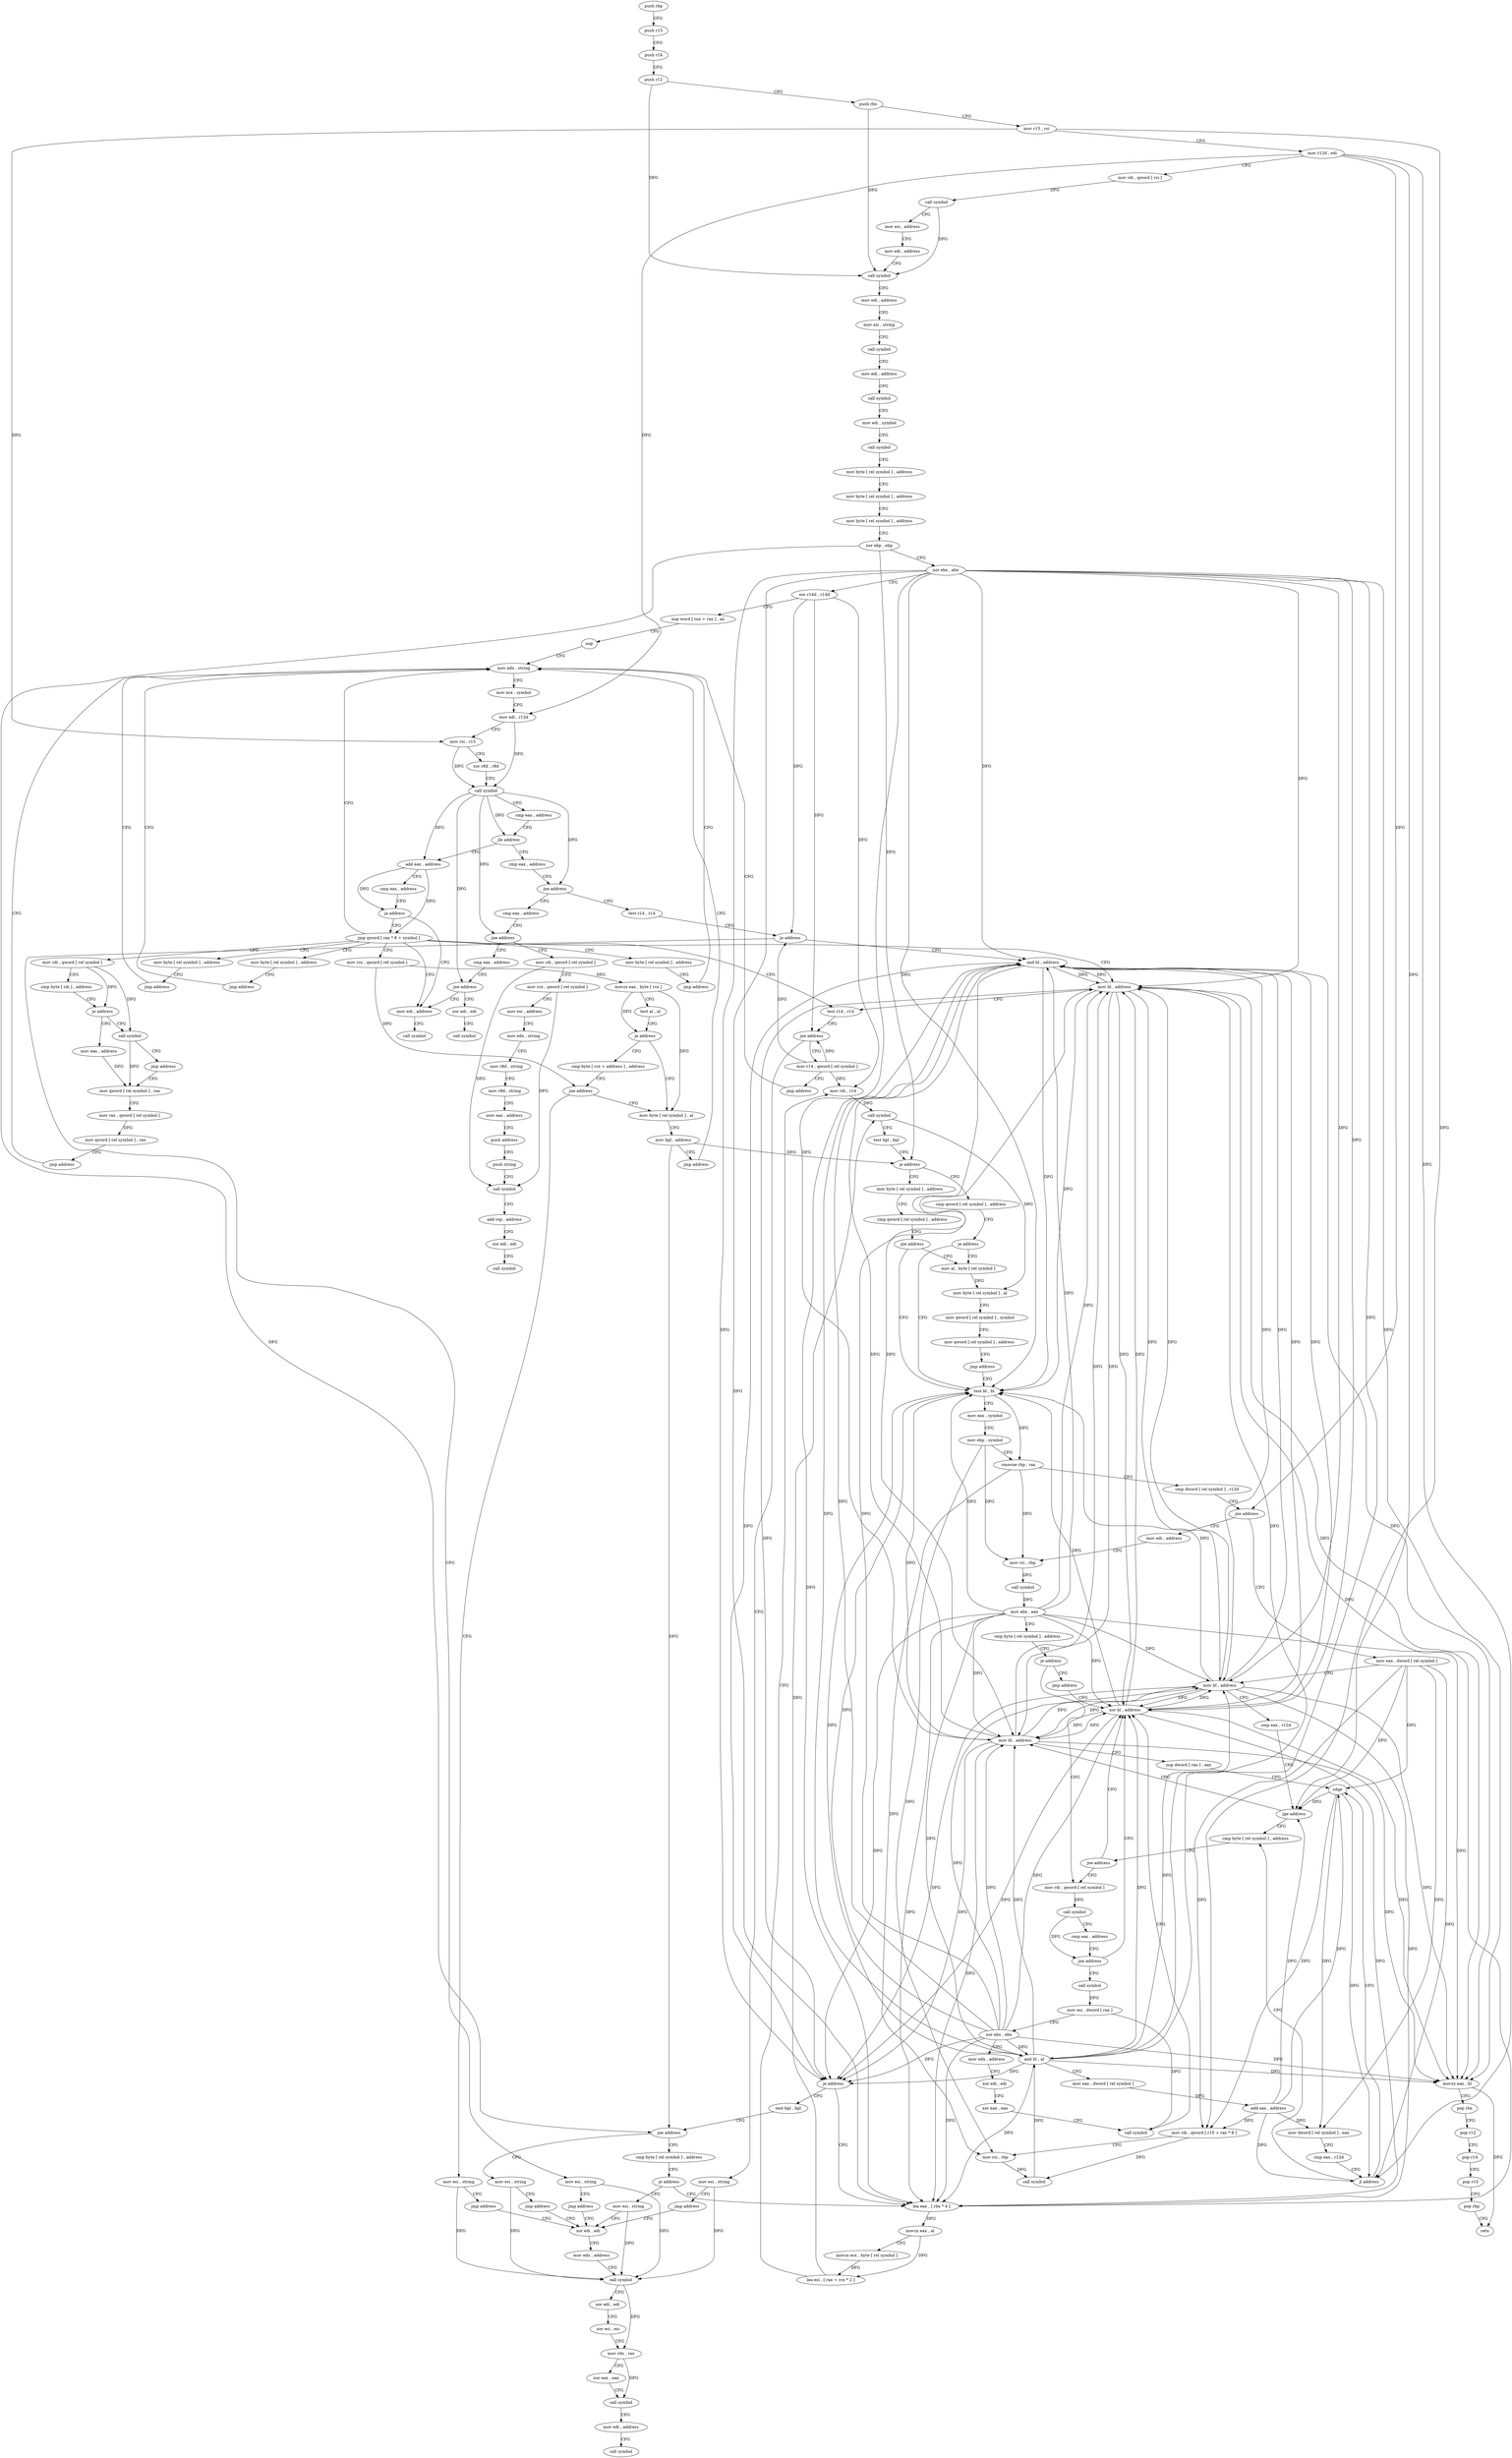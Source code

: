 digraph "func" {
"4201440" [label = "push rbp" ]
"4201441" [label = "push r15" ]
"4201443" [label = "push r14" ]
"4201445" [label = "push r12" ]
"4201447" [label = "push rbx" ]
"4201448" [label = "mov r15 , rsi" ]
"4201451" [label = "mov r12d , edi" ]
"4201454" [label = "mov rdi , qword [ rsi ]" ]
"4201457" [label = "call symbol" ]
"4201462" [label = "mov esi , address" ]
"4201467" [label = "mov edi , address" ]
"4201472" [label = "call symbol" ]
"4201477" [label = "mov edi , address" ]
"4201482" [label = "mov esi , string" ]
"4201487" [label = "call symbol" ]
"4201492" [label = "mov edi , address" ]
"4201497" [label = "call symbol" ]
"4201502" [label = "mov edi , symbol" ]
"4201507" [label = "call symbol" ]
"4201512" [label = "mov byte [ rel symbol ] , address" ]
"4201519" [label = "mov byte [ rel symbol ] , address" ]
"4201526" [label = "mov byte [ rel symbol ] , address" ]
"4201533" [label = "xor ebp , ebp" ]
"4201535" [label = "xor ebx , ebx" ]
"4201537" [label = "xor r14d , r14d" ]
"4201540" [label = "nop word [ rax + rax ] , ax" ]
"4201550" [label = "nop" ]
"4201552" [label = "mov edx , string" ]
"4201739" [label = "cmp eax , address" ]
"4201742" [label = "jne address" ]
"4202064" [label = "cmp eax , address" ]
"4201748" [label = "test r14 , r14" ]
"4201585" [label = "add eax , address" ]
"4201588" [label = "cmp eax , address" ]
"4201591" [label = "ja address" ]
"4202149" [label = "mov edi , address" ]
"4201597" [label = "jmp qword [ rax * 8 + symbol ]" ]
"4202069" [label = "jne address" ]
"4202135" [label = "cmp eax , address" ]
"4202071" [label = "mov rdi , qword [ rel symbol ]" ]
"4201751" [label = "je address" ]
"4202173" [label = "mov esi , string" ]
"4201757" [label = "and bl , address" ]
"4202154" [label = "call symbol" ]
"4201604" [label = "mov bl , address" ]
"4201606" [label = "test r14 , r14" ]
"4201624" [label = "mov byte [ rel symbol ] , address" ]
"4201633" [label = "mov byte [ rel symbol ] , address" ]
"4201642" [label = "mov rdi , qword [ rel symbol ]" ]
"4201661" [label = "mov byte [ rel symbol ] , address" ]
"4201670" [label = "mov rcx , qword [ rel symbol ]" ]
"4202140" [label = "jne address" ]
"4202142" [label = "xor edi , edi" ]
"4202078" [label = "mov rcx , qword [ rel symbol ]" ]
"4202085" [label = "mov esi , address" ]
"4202090" [label = "mov edx , string" ]
"4202095" [label = "mov r8d , string" ]
"4202101" [label = "mov r9d , string" ]
"4202107" [label = "mov eax , address" ]
"4202112" [label = "push address" ]
"4202114" [label = "push string" ]
"4202119" [label = "call symbol" ]
"4202124" [label = "add rsp , address" ]
"4202128" [label = "xor edi , edi" ]
"4202130" [label = "call symbol" ]
"4202178" [label = "jmp address" ]
"4202192" [label = "xor edi , edi" ]
"4201760" [label = "je address" ]
"4201784" [label = "lea eax , [ rbx * 4 ]" ]
"4201762" [label = "test bpl , bpl" ]
"4201557" [label = "mov ecx , symbol" ]
"4201562" [label = "mov edi , r12d" ]
"4201565" [label = "mov rsi , r15" ]
"4201568" [label = "xor r8d , r8d" ]
"4201571" [label = "call symbol" ]
"4201576" [label = "cmp eax , address" ]
"4201579" [label = "jle address" ]
"4201609" [label = "jne address" ]
"4202159" [label = "mov esi , string" ]
"4201615" [label = "mov r14 , qword [ rel symbol ]" ]
"4201631" [label = "jmp address" ]
"4201640" [label = "jmp address" ]
"4201649" [label = "cmp byte [ rdi ] , address" ]
"4201652" [label = "je address" ]
"4201708" [label = "mov eax , address" ]
"4201654" [label = "call symbol" ]
"4201668" [label = "jmp address" ]
"4201677" [label = "movzx eax , byte [ rcx ]" ]
"4201680" [label = "test al , al" ]
"4201682" [label = "je address" ]
"4201694" [label = "mov byte [ rel symbol ] , al" ]
"4201684" [label = "cmp byte [ rcx + address ] , address" ]
"4202144" [label = "call symbol" ]
"4202194" [label = "mov edx , address" ]
"4202199" [label = "call symbol" ]
"4202204" [label = "xor edi , edi" ]
"4202206" [label = "xor esi , esi" ]
"4202208" [label = "mov rdx , rax" ]
"4202211" [label = "xor eax , eax" ]
"4202213" [label = "call symbol" ]
"4202218" [label = "mov edi , address" ]
"4202223" [label = "call symbol" ]
"4201791" [label = "movzx eax , al" ]
"4201794" [label = "movzx ecx , byte [ rel symbol ]" ]
"4201801" [label = "lea esi , [ rax + rcx * 2 ]" ]
"4201804" [label = "mov rdi , r14" ]
"4201807" [label = "call symbol" ]
"4201812" [label = "test bpl , bpl" ]
"4201815" [label = "je address" ]
"4202004" [label = "mov byte [ rel symbol ] , address" ]
"4201821" [label = "cmp qword [ rel symbol ] , address" ]
"4201765" [label = "jne address" ]
"4202180" [label = "mov esi , string" ]
"4201771" [label = "cmp byte [ rel symbol ] , address" ]
"4202164" [label = "jmp address" ]
"4201622" [label = "jmp address" ]
"4201713" [label = "mov qword [ rel symbol ] , rax" ]
"4201659" [label = "jmp address" ]
"4201700" [label = "mov bpl , address" ]
"4201703" [label = "jmp address" ]
"4201688" [label = "jne address" ]
"4202166" [label = "mov esi , string" ]
"4202011" [label = "cmp qword [ rel symbol ] , address" ]
"4202019" [label = "jne address" ]
"4201835" [label = "test bl , bl" ]
"4202025" [label = "mov al , byte [ rel symbol ]" ]
"4201829" [label = "je address" ]
"4202185" [label = "jmp address" ]
"4201778" [label = "je address" ]
"4202187" [label = "mov esi , string" ]
"4201720" [label = "mov rax , qword [ rel symbol ]" ]
"4201727" [label = "mov qword [ rel symbol ] , rax" ]
"4201734" [label = "jmp address" ]
"4202171" [label = "jmp address" ]
"4201837" [label = "mov eax , symbol" ]
"4201842" [label = "mov ebp , symbol" ]
"4201847" [label = "cmovne rbp , rax" ]
"4201851" [label = "cmp dword [ rel symbol ] , r12d" ]
"4201858" [label = "jne address" ]
"4201886" [label = "mov eax , dword [ rel symbol ]" ]
"4201860" [label = "mov edi , address" ]
"4202031" [label = "mov byte [ rel symbol ] , al" ]
"4202037" [label = "mov qword [ rel symbol ] , symbol" ]
"4202048" [label = "mov qword [ rel symbol ] , address" ]
"4202059" [label = "jmp address" ]
"4201892" [label = "mov bl , address" ]
"4201894" [label = "cmp eax , r12d" ]
"4201897" [label = "jge address" ]
"4201940" [label = "cmp byte [ rel symbol ] , address" ]
"4201899" [label = "mov bl , address" ]
"4201865" [label = "mov rsi , rbp" ]
"4201868" [label = "call symbol" ]
"4201873" [label = "mov ebx , eax" ]
"4201875" [label = "cmp byte [ rel symbol ] , address" ]
"4201882" [label = "je address" ]
"4201949" [label = "mov rdi , qword [ rel symbol ]" ]
"4201884" [label = "jmp address" ]
"4201947" [label = "jne address" ]
"4201989" [label = "xor bl , address" ]
"4201901" [label = "nop dword [ rax ] , eax" ]
"4201904" [label = "cdqe" ]
"4201956" [label = "call symbol" ]
"4201961" [label = "cmp eax , address" ]
"4201964" [label = "jne address" ]
"4201966" [label = "call symbol" ]
"4201992" [label = "movzx eax , bl" ]
"4201995" [label = "pop rbx" ]
"4201996" [label = "pop r12" ]
"4201998" [label = "pop r14" ]
"4202000" [label = "pop r15" ]
"4202002" [label = "pop rbp" ]
"4202003" [label = "retn" ]
"4201906" [label = "mov rdi , qword [ r15 + rax * 8 ]" ]
"4201910" [label = "mov rsi , rbp" ]
"4201913" [label = "call symbol" ]
"4201918" [label = "and bl , al" ]
"4201920" [label = "mov eax , dword [ rel symbol ]" ]
"4201926" [label = "add eax , address" ]
"4201929" [label = "mov dword [ rel symbol ] , eax" ]
"4201935" [label = "cmp eax , r12d" ]
"4201938" [label = "jl address" ]
"4201971" [label = "mov esi , dword [ rax ]" ]
"4201973" [label = "xor ebx , ebx" ]
"4201975" [label = "mov edx , address" ]
"4201980" [label = "xor edi , edi" ]
"4201982" [label = "xor eax , eax" ]
"4201984" [label = "call symbol" ]
"4201440" -> "4201441" [ label = "CFG" ]
"4201441" -> "4201443" [ label = "CFG" ]
"4201443" -> "4201445" [ label = "CFG" ]
"4201445" -> "4201447" [ label = "CFG" ]
"4201445" -> "4201472" [ label = "DFG" ]
"4201447" -> "4201448" [ label = "CFG" ]
"4201447" -> "4201472" [ label = "DFG" ]
"4201448" -> "4201451" [ label = "CFG" ]
"4201448" -> "4201565" [ label = "DFG" ]
"4201448" -> "4201906" [ label = "DFG" ]
"4201451" -> "4201454" [ label = "CFG" ]
"4201451" -> "4201562" [ label = "DFG" ]
"4201451" -> "4201858" [ label = "DFG" ]
"4201451" -> "4201897" [ label = "DFG" ]
"4201451" -> "4201938" [ label = "DFG" ]
"4201454" -> "4201457" [ label = "DFG" ]
"4201457" -> "4201462" [ label = "CFG" ]
"4201457" -> "4201472" [ label = "DFG" ]
"4201462" -> "4201467" [ label = "CFG" ]
"4201467" -> "4201472" [ label = "CFG" ]
"4201472" -> "4201477" [ label = "CFG" ]
"4201477" -> "4201482" [ label = "CFG" ]
"4201482" -> "4201487" [ label = "CFG" ]
"4201487" -> "4201492" [ label = "CFG" ]
"4201492" -> "4201497" [ label = "CFG" ]
"4201497" -> "4201502" [ label = "CFG" ]
"4201502" -> "4201507" [ label = "CFG" ]
"4201507" -> "4201512" [ label = "CFG" ]
"4201512" -> "4201519" [ label = "CFG" ]
"4201519" -> "4201526" [ label = "CFG" ]
"4201526" -> "4201533" [ label = "CFG" ]
"4201533" -> "4201535" [ label = "CFG" ]
"4201533" -> "4201815" [ label = "DFG" ]
"4201533" -> "4201765" [ label = "DFG" ]
"4201535" -> "4201537" [ label = "CFG" ]
"4201535" -> "4201757" [ label = "DFG" ]
"4201535" -> "4201760" [ label = "DFG" ]
"4201535" -> "4201604" [ label = "DFG" ]
"4201535" -> "4201784" [ label = "DFG" ]
"4201535" -> "4201835" [ label = "DFG" ]
"4201535" -> "4201892" [ label = "DFG" ]
"4201535" -> "4201899" [ label = "DFG" ]
"4201535" -> "4201989" [ label = "DFG" ]
"4201535" -> "4201992" [ label = "DFG" ]
"4201535" -> "4201918" [ label = "DFG" ]
"4201537" -> "4201540" [ label = "CFG" ]
"4201537" -> "4201751" [ label = "DFG" ]
"4201537" -> "4201609" [ label = "DFG" ]
"4201537" -> "4201804" [ label = "DFG" ]
"4201540" -> "4201550" [ label = "CFG" ]
"4201550" -> "4201552" [ label = "CFG" ]
"4201552" -> "4201557" [ label = "CFG" ]
"4201739" -> "4201742" [ label = "CFG" ]
"4201742" -> "4202064" [ label = "CFG" ]
"4201742" -> "4201748" [ label = "CFG" ]
"4202064" -> "4202069" [ label = "CFG" ]
"4201748" -> "4201751" [ label = "CFG" ]
"4201585" -> "4201588" [ label = "CFG" ]
"4201585" -> "4201591" [ label = "DFG" ]
"4201585" -> "4201597" [ label = "DFG" ]
"4201588" -> "4201591" [ label = "CFG" ]
"4201591" -> "4202149" [ label = "CFG" ]
"4201591" -> "4201597" [ label = "CFG" ]
"4202149" -> "4202154" [ label = "CFG" ]
"4201597" -> "4201552" [ label = "CFG" ]
"4201597" -> "4201604" [ label = "CFG" ]
"4201597" -> "4201606" [ label = "CFG" ]
"4201597" -> "4201624" [ label = "CFG" ]
"4201597" -> "4201633" [ label = "CFG" ]
"4201597" -> "4201642" [ label = "CFG" ]
"4201597" -> "4201661" [ label = "CFG" ]
"4201597" -> "4201670" [ label = "CFG" ]
"4201597" -> "4202149" [ label = "CFG" ]
"4202069" -> "4202135" [ label = "CFG" ]
"4202069" -> "4202071" [ label = "CFG" ]
"4202135" -> "4202140" [ label = "CFG" ]
"4202071" -> "4202078" [ label = "CFG" ]
"4202071" -> "4202119" [ label = "DFG" ]
"4201751" -> "4202173" [ label = "CFG" ]
"4201751" -> "4201757" [ label = "CFG" ]
"4202173" -> "4202178" [ label = "CFG" ]
"4202173" -> "4202199" [ label = "DFG" ]
"4201757" -> "4201760" [ label = "DFG" ]
"4201757" -> "4201604" [ label = "DFG" ]
"4201757" -> "4201784" [ label = "DFG" ]
"4201757" -> "4201835" [ label = "DFG" ]
"4201757" -> "4201892" [ label = "DFG" ]
"4201757" -> "4201899" [ label = "DFG" ]
"4201757" -> "4201989" [ label = "DFG" ]
"4201757" -> "4201992" [ label = "DFG" ]
"4201604" -> "4201606" [ label = "CFG" ]
"4201604" -> "4201757" [ label = "DFG" ]
"4201604" -> "4201760" [ label = "DFG" ]
"4201604" -> "4201784" [ label = "DFG" ]
"4201604" -> "4201835" [ label = "DFG" ]
"4201604" -> "4201892" [ label = "DFG" ]
"4201604" -> "4201899" [ label = "DFG" ]
"4201604" -> "4201989" [ label = "DFG" ]
"4201604" -> "4201992" [ label = "DFG" ]
"4201606" -> "4201609" [ label = "CFG" ]
"4201624" -> "4201631" [ label = "CFG" ]
"4201633" -> "4201640" [ label = "CFG" ]
"4201642" -> "4201649" [ label = "CFG" ]
"4201642" -> "4201652" [ label = "DFG" ]
"4201642" -> "4201654" [ label = "DFG" ]
"4201661" -> "4201668" [ label = "CFG" ]
"4201670" -> "4201677" [ label = "DFG" ]
"4201670" -> "4201688" [ label = "DFG" ]
"4202140" -> "4202149" [ label = "CFG" ]
"4202140" -> "4202142" [ label = "CFG" ]
"4202142" -> "4202144" [ label = "CFG" ]
"4202078" -> "4202085" [ label = "CFG" ]
"4202078" -> "4202119" [ label = "DFG" ]
"4202085" -> "4202090" [ label = "CFG" ]
"4202090" -> "4202095" [ label = "CFG" ]
"4202095" -> "4202101" [ label = "CFG" ]
"4202101" -> "4202107" [ label = "CFG" ]
"4202107" -> "4202112" [ label = "CFG" ]
"4202112" -> "4202114" [ label = "CFG" ]
"4202114" -> "4202119" [ label = "CFG" ]
"4202119" -> "4202124" [ label = "CFG" ]
"4202124" -> "4202128" [ label = "CFG" ]
"4202128" -> "4202130" [ label = "CFG" ]
"4202178" -> "4202192" [ label = "CFG" ]
"4202192" -> "4202194" [ label = "CFG" ]
"4201760" -> "4201784" [ label = "CFG" ]
"4201760" -> "4201762" [ label = "CFG" ]
"4201784" -> "4201791" [ label = "DFG" ]
"4201762" -> "4201765" [ label = "CFG" ]
"4201557" -> "4201562" [ label = "CFG" ]
"4201562" -> "4201565" [ label = "CFG" ]
"4201562" -> "4201571" [ label = "DFG" ]
"4201565" -> "4201568" [ label = "CFG" ]
"4201565" -> "4201571" [ label = "DFG" ]
"4201568" -> "4201571" [ label = "CFG" ]
"4201571" -> "4201576" [ label = "CFG" ]
"4201571" -> "4201579" [ label = "DFG" ]
"4201571" -> "4201742" [ label = "DFG" ]
"4201571" -> "4201585" [ label = "DFG" ]
"4201571" -> "4202069" [ label = "DFG" ]
"4201571" -> "4202140" [ label = "DFG" ]
"4201576" -> "4201579" [ label = "CFG" ]
"4201579" -> "4201739" [ label = "CFG" ]
"4201579" -> "4201585" [ label = "CFG" ]
"4201609" -> "4202159" [ label = "CFG" ]
"4201609" -> "4201615" [ label = "CFG" ]
"4202159" -> "4202164" [ label = "CFG" ]
"4202159" -> "4202199" [ label = "DFG" ]
"4201615" -> "4201622" [ label = "CFG" ]
"4201615" -> "4201751" [ label = "DFG" ]
"4201615" -> "4201609" [ label = "DFG" ]
"4201615" -> "4201804" [ label = "DFG" ]
"4201631" -> "4201552" [ label = "CFG" ]
"4201640" -> "4201552" [ label = "CFG" ]
"4201649" -> "4201652" [ label = "CFG" ]
"4201652" -> "4201708" [ label = "CFG" ]
"4201652" -> "4201654" [ label = "CFG" ]
"4201708" -> "4201713" [ label = "DFG" ]
"4201654" -> "4201659" [ label = "CFG" ]
"4201654" -> "4201713" [ label = "DFG" ]
"4201668" -> "4201552" [ label = "CFG" ]
"4201677" -> "4201680" [ label = "CFG" ]
"4201677" -> "4201682" [ label = "DFG" ]
"4201677" -> "4201694" [ label = "DFG" ]
"4201680" -> "4201682" [ label = "CFG" ]
"4201682" -> "4201694" [ label = "CFG" ]
"4201682" -> "4201684" [ label = "CFG" ]
"4201694" -> "4201700" [ label = "CFG" ]
"4201684" -> "4201688" [ label = "CFG" ]
"4202194" -> "4202199" [ label = "CFG" ]
"4202199" -> "4202204" [ label = "CFG" ]
"4202199" -> "4202208" [ label = "DFG" ]
"4202204" -> "4202206" [ label = "CFG" ]
"4202206" -> "4202208" [ label = "CFG" ]
"4202208" -> "4202211" [ label = "CFG" ]
"4202208" -> "4202213" [ label = "DFG" ]
"4202211" -> "4202213" [ label = "CFG" ]
"4202213" -> "4202218" [ label = "CFG" ]
"4202218" -> "4202223" [ label = "CFG" ]
"4201791" -> "4201794" [ label = "CFG" ]
"4201791" -> "4201801" [ label = "DFG" ]
"4201794" -> "4201801" [ label = "DFG" ]
"4201801" -> "4201804" [ label = "CFG" ]
"4201801" -> "4201807" [ label = "DFG" ]
"4201804" -> "4201807" [ label = "DFG" ]
"4201807" -> "4201812" [ label = "CFG" ]
"4201807" -> "4202031" [ label = "DFG" ]
"4201812" -> "4201815" [ label = "CFG" ]
"4201815" -> "4202004" [ label = "CFG" ]
"4201815" -> "4201821" [ label = "CFG" ]
"4202004" -> "4202011" [ label = "CFG" ]
"4201821" -> "4201829" [ label = "CFG" ]
"4201765" -> "4202180" [ label = "CFG" ]
"4201765" -> "4201771" [ label = "CFG" ]
"4202180" -> "4202185" [ label = "CFG" ]
"4202180" -> "4202199" [ label = "DFG" ]
"4201771" -> "4201778" [ label = "CFG" ]
"4202164" -> "4202192" [ label = "CFG" ]
"4201622" -> "4201552" [ label = "CFG" ]
"4201713" -> "4201720" [ label = "CFG" ]
"4201659" -> "4201713" [ label = "CFG" ]
"4201700" -> "4201703" [ label = "CFG" ]
"4201700" -> "4201815" [ label = "DFG" ]
"4201700" -> "4201765" [ label = "DFG" ]
"4201703" -> "4201552" [ label = "CFG" ]
"4201688" -> "4202166" [ label = "CFG" ]
"4201688" -> "4201694" [ label = "CFG" ]
"4202166" -> "4202171" [ label = "CFG" ]
"4202166" -> "4202199" [ label = "DFG" ]
"4202011" -> "4202019" [ label = "CFG" ]
"4202019" -> "4201835" [ label = "CFG" ]
"4202019" -> "4202025" [ label = "CFG" ]
"4201835" -> "4201837" [ label = "CFG" ]
"4201835" -> "4201847" [ label = "DFG" ]
"4202025" -> "4202031" [ label = "DFG" ]
"4201829" -> "4202025" [ label = "CFG" ]
"4201829" -> "4201835" [ label = "CFG" ]
"4202185" -> "4202192" [ label = "CFG" ]
"4201778" -> "4202187" [ label = "CFG" ]
"4201778" -> "4201784" [ label = "CFG" ]
"4202187" -> "4202192" [ label = "CFG" ]
"4202187" -> "4202199" [ label = "DFG" ]
"4201720" -> "4201727" [ label = "DFG" ]
"4201727" -> "4201734" [ label = "CFG" ]
"4201734" -> "4201552" [ label = "CFG" ]
"4202171" -> "4202192" [ label = "CFG" ]
"4201837" -> "4201842" [ label = "CFG" ]
"4201842" -> "4201847" [ label = "CFG" ]
"4201842" -> "4201865" [ label = "DFG" ]
"4201842" -> "4201910" [ label = "DFG" ]
"4201847" -> "4201851" [ label = "CFG" ]
"4201847" -> "4201865" [ label = "DFG" ]
"4201847" -> "4201910" [ label = "DFG" ]
"4201851" -> "4201858" [ label = "CFG" ]
"4201858" -> "4201886" [ label = "CFG" ]
"4201858" -> "4201860" [ label = "CFG" ]
"4201886" -> "4201892" [ label = "CFG" ]
"4201886" -> "4201897" [ label = "DFG" ]
"4201886" -> "4201904" [ label = "DFG" ]
"4201886" -> "4201906" [ label = "DFG" ]
"4201886" -> "4201929" [ label = "DFG" ]
"4201886" -> "4201938" [ label = "DFG" ]
"4201860" -> "4201865" [ label = "CFG" ]
"4202031" -> "4202037" [ label = "CFG" ]
"4202037" -> "4202048" [ label = "CFG" ]
"4202048" -> "4202059" [ label = "CFG" ]
"4202059" -> "4201835" [ label = "CFG" ]
"4201892" -> "4201894" [ label = "CFG" ]
"4201892" -> "4201757" [ label = "DFG" ]
"4201892" -> "4201760" [ label = "DFG" ]
"4201892" -> "4201604" [ label = "DFG" ]
"4201892" -> "4201784" [ label = "DFG" ]
"4201892" -> "4201835" [ label = "DFG" ]
"4201892" -> "4201899" [ label = "DFG" ]
"4201892" -> "4201989" [ label = "DFG" ]
"4201892" -> "4201992" [ label = "DFG" ]
"4201894" -> "4201897" [ label = "CFG" ]
"4201897" -> "4201940" [ label = "CFG" ]
"4201897" -> "4201899" [ label = "CFG" ]
"4201940" -> "4201947" [ label = "CFG" ]
"4201899" -> "4201901" [ label = "CFG" ]
"4201899" -> "4201757" [ label = "DFG" ]
"4201899" -> "4201760" [ label = "DFG" ]
"4201899" -> "4201604" [ label = "DFG" ]
"4201899" -> "4201784" [ label = "DFG" ]
"4201899" -> "4201835" [ label = "DFG" ]
"4201899" -> "4201892" [ label = "DFG" ]
"4201899" -> "4201989" [ label = "DFG" ]
"4201899" -> "4201992" [ label = "DFG" ]
"4201865" -> "4201868" [ label = "DFG" ]
"4201868" -> "4201873" [ label = "DFG" ]
"4201873" -> "4201875" [ label = "CFG" ]
"4201873" -> "4201757" [ label = "DFG" ]
"4201873" -> "4201760" [ label = "DFG" ]
"4201873" -> "4201604" [ label = "DFG" ]
"4201873" -> "4201784" [ label = "DFG" ]
"4201873" -> "4201835" [ label = "DFG" ]
"4201873" -> "4201892" [ label = "DFG" ]
"4201873" -> "4201899" [ label = "DFG" ]
"4201873" -> "4201989" [ label = "DFG" ]
"4201873" -> "4201992" [ label = "DFG" ]
"4201873" -> "4201918" [ label = "DFG" ]
"4201875" -> "4201882" [ label = "CFG" ]
"4201882" -> "4201949" [ label = "CFG" ]
"4201882" -> "4201884" [ label = "CFG" ]
"4201949" -> "4201956" [ label = "DFG" ]
"4201884" -> "4201989" [ label = "CFG" ]
"4201947" -> "4201989" [ label = "CFG" ]
"4201947" -> "4201949" [ label = "CFG" ]
"4201989" -> "4201992" [ label = "DFG" ]
"4201989" -> "4201757" [ label = "DFG" ]
"4201989" -> "4201760" [ label = "DFG" ]
"4201989" -> "4201604" [ label = "DFG" ]
"4201989" -> "4201784" [ label = "DFG" ]
"4201989" -> "4201835" [ label = "DFG" ]
"4201989" -> "4201892" [ label = "DFG" ]
"4201989" -> "4201899" [ label = "DFG" ]
"4201901" -> "4201904" [ label = "CFG" ]
"4201904" -> "4201906" [ label = "DFG" ]
"4201904" -> "4201897" [ label = "DFG" ]
"4201904" -> "4201929" [ label = "DFG" ]
"4201904" -> "4201938" [ label = "DFG" ]
"4201956" -> "4201961" [ label = "CFG" ]
"4201956" -> "4201964" [ label = "DFG" ]
"4201961" -> "4201964" [ label = "CFG" ]
"4201964" -> "4201989" [ label = "CFG" ]
"4201964" -> "4201966" [ label = "CFG" ]
"4201966" -> "4201971" [ label = "DFG" ]
"4201992" -> "4201995" [ label = "CFG" ]
"4201992" -> "4202003" [ label = "DFG" ]
"4201995" -> "4201996" [ label = "CFG" ]
"4201996" -> "4201998" [ label = "CFG" ]
"4201998" -> "4202000" [ label = "CFG" ]
"4202000" -> "4202002" [ label = "CFG" ]
"4202002" -> "4202003" [ label = "CFG" ]
"4201906" -> "4201910" [ label = "CFG" ]
"4201906" -> "4201913" [ label = "DFG" ]
"4201910" -> "4201913" [ label = "DFG" ]
"4201913" -> "4201918" [ label = "DFG" ]
"4201918" -> "4201920" [ label = "CFG" ]
"4201918" -> "4201757" [ label = "DFG" ]
"4201918" -> "4201760" [ label = "DFG" ]
"4201918" -> "4201604" [ label = "DFG" ]
"4201918" -> "4201784" [ label = "DFG" ]
"4201918" -> "4201835" [ label = "DFG" ]
"4201918" -> "4201892" [ label = "DFG" ]
"4201918" -> "4201899" [ label = "DFG" ]
"4201918" -> "4201989" [ label = "DFG" ]
"4201918" -> "4201992" [ label = "DFG" ]
"4201920" -> "4201926" [ label = "DFG" ]
"4201926" -> "4201929" [ label = "DFG" ]
"4201926" -> "4201904" [ label = "DFG" ]
"4201926" -> "4201906" [ label = "DFG" ]
"4201926" -> "4201897" [ label = "DFG" ]
"4201926" -> "4201938" [ label = "DFG" ]
"4201929" -> "4201935" [ label = "CFG" ]
"4201935" -> "4201938" [ label = "CFG" ]
"4201938" -> "4201904" [ label = "CFG" ]
"4201938" -> "4201940" [ label = "CFG" ]
"4201971" -> "4201973" [ label = "CFG" ]
"4201971" -> "4201984" [ label = "DFG" ]
"4201973" -> "4201975" [ label = "CFG" ]
"4201973" -> "4201757" [ label = "DFG" ]
"4201973" -> "4201760" [ label = "DFG" ]
"4201973" -> "4201604" [ label = "DFG" ]
"4201973" -> "4201784" [ label = "DFG" ]
"4201973" -> "4201835" [ label = "DFG" ]
"4201973" -> "4201892" [ label = "DFG" ]
"4201973" -> "4201899" [ label = "DFG" ]
"4201973" -> "4201989" [ label = "DFG" ]
"4201973" -> "4201992" [ label = "DFG" ]
"4201973" -> "4201918" [ label = "DFG" ]
"4201975" -> "4201980" [ label = "CFG" ]
"4201980" -> "4201982" [ label = "CFG" ]
"4201982" -> "4201984" [ label = "CFG" ]
"4201984" -> "4201989" [ label = "CFG" ]
}
